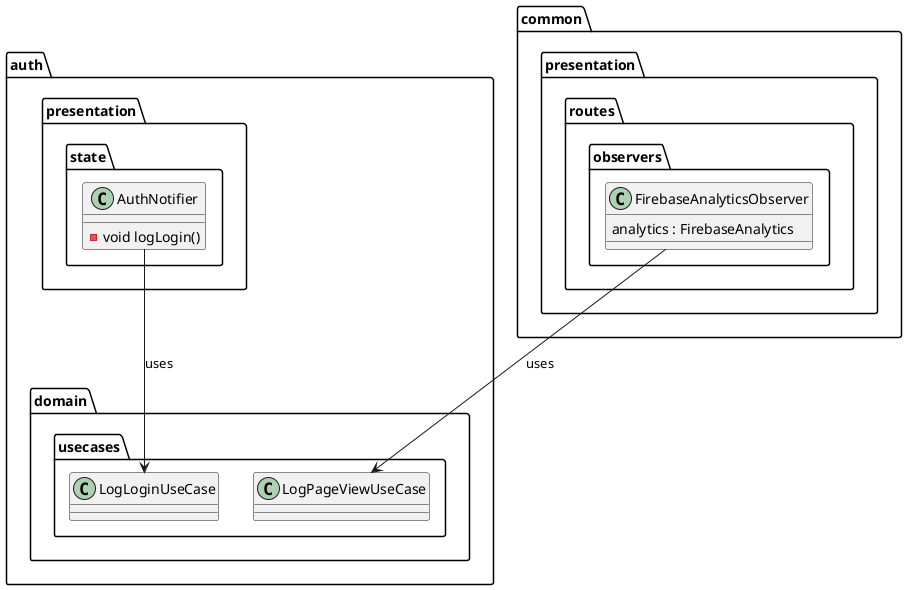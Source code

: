 @startuml
package auth.presentation.state {
    class AuthNotifier {
        - void logLogin()
    }
}

package common.presentation.routes.observers {
    class FirebaseAnalyticsObserver {
        analytics : FirebaseAnalytics
    }
}

package auth.domain.usecases {
    class LogLoginUseCase{}
    class LogPageViewUseCase{}
}

AuthNotifier --> LogLoginUseCase : uses
FirebaseAnalyticsObserver --> LogPageViewUseCase : uses
@enduml
